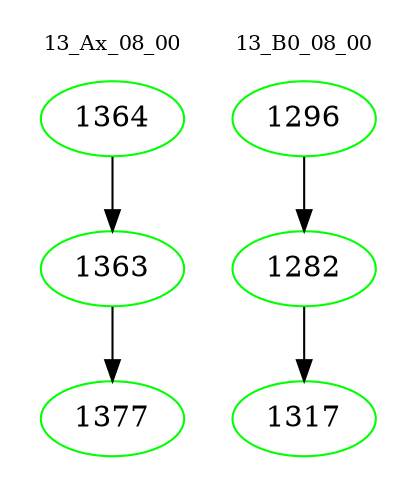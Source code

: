 digraph{
subgraph cluster_0 {
color = white
label = "13_Ax_08_00";
fontsize=10;
T0_1364 [label="1364", color="green"]
T0_1364 -> T0_1363 [color="black"]
T0_1363 [label="1363", color="green"]
T0_1363 -> T0_1377 [color="black"]
T0_1377 [label="1377", color="green"]
}
subgraph cluster_1 {
color = white
label = "13_B0_08_00";
fontsize=10;
T1_1296 [label="1296", color="green"]
T1_1296 -> T1_1282 [color="black"]
T1_1282 [label="1282", color="green"]
T1_1282 -> T1_1317 [color="black"]
T1_1317 [label="1317", color="green"]
}
}
